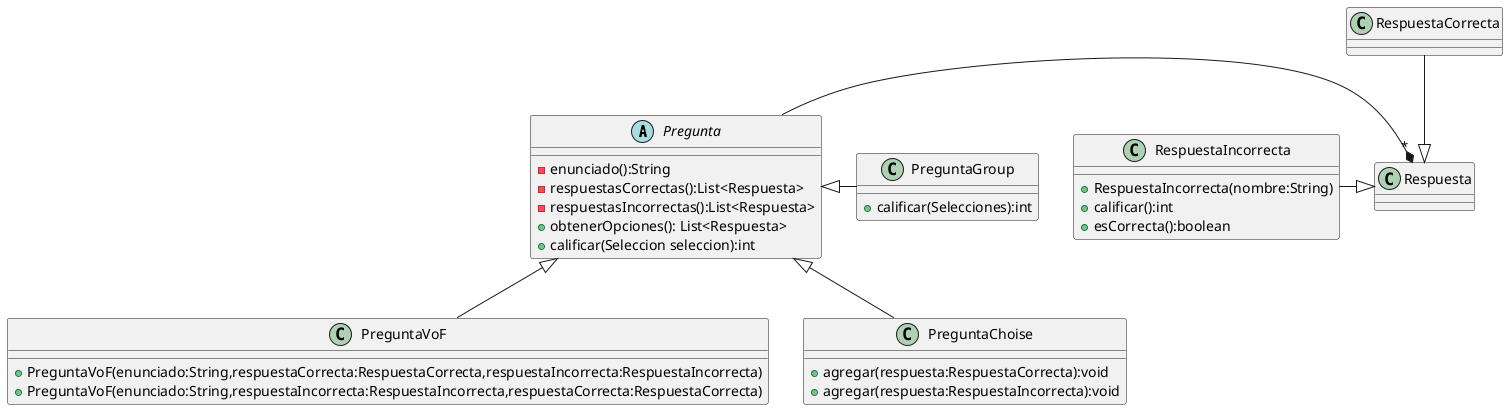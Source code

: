 @startuml

Abstract Pregunta{
    -enunciado():String
    -respuestasCorrectas():List<Respuesta>
    -respuestasIncorrectas():List<Respuesta>
    +obtenerOpciones(): List<Respuesta>
    +calificar(Seleccion seleccion):int
}

Class RespuestaIncorrecta{
   +RespuestaIncorrecta(nombre:String)
    +calificar():int
    +esCorrecta():boolean
}

Class PreguntaVoF{
   +PreguntaVoF(enunciado:String,respuestaCorrecta:RespuestaCorrecta,respuestaIncorrecta:RespuestaIncorrecta)
   +PreguntaVoF(enunciado:String,respuestaIncorrecta:RespuestaIncorrecta,respuestaCorrecta:RespuestaCorrecta)
}


Class PreguntaChoise{
    +agregar(respuesta:RespuestaCorrecta):void
    +agregar(respuesta:RespuestaIncorrecta):void

}


Class PreguntaGroup{
    +calificar(Selecciones):int
}

'relaciones

Pregunta -right-* "*" Respuesta
RespuestaIncorrecta -right-|> Respuesta
RespuestaCorrecta -down-|> Respuesta
PreguntaVoF -up-|> Pregunta
PreguntaChoise -up-|> Pregunta
PreguntaGroup -left-|> Pregunta

@enduml